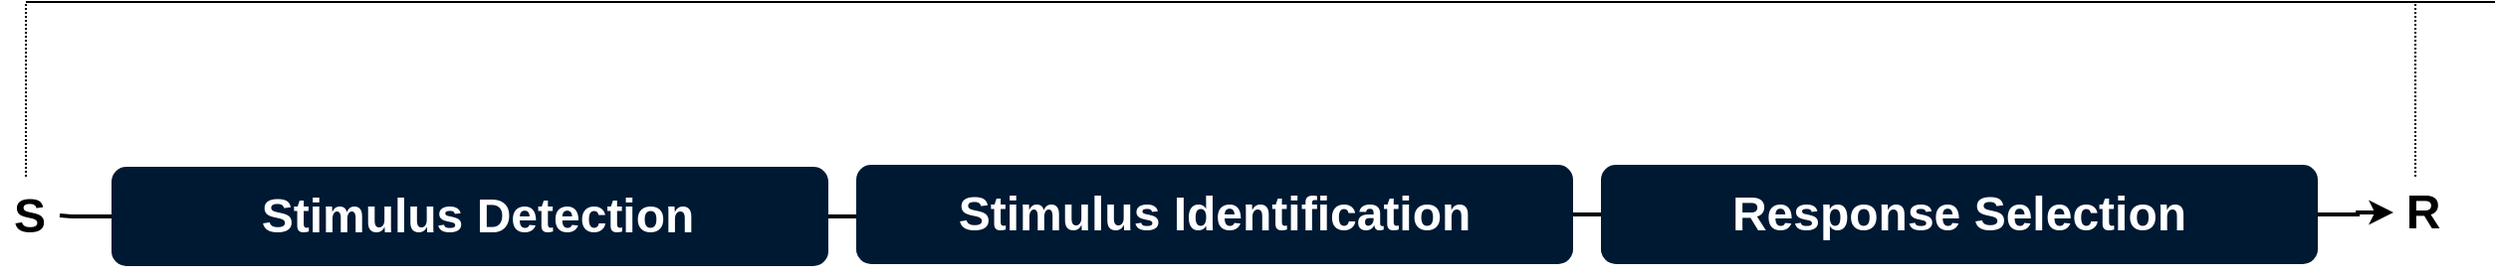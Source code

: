 <mxfile version="20.5.3" type="github">
  <diagram name="Page-1" id="12e1b939-464a-85fe-373e-61e167be1490">
    <mxGraphModel dx="2270" dy="1394" grid="1" gridSize="10" guides="1" tooltips="1" connect="1" arrows="1" fold="1" page="1" pageScale="1.5" pageWidth="1169" pageHeight="826" background="none" math="0" shadow="0">
      <root>
        <mxCell id="0" />
        <mxCell id="1" parent="0" />
        <mxCell id="Ryi-tnCGXTq1vItbzyFN-3" style="edgeStyle=orthogonalEdgeStyle;rounded=0;orthogonalLoop=1;jettySize=auto;html=1;strokeColor=default;strokeWidth=2;endArrow=none;endFill=0;startArrow=none;startFill=0;" edge="1" parent="1" source="60da8b9f42644d3a-31" target="Ryi-tnCGXTq1vItbzyFN-2">
          <mxGeometry relative="1" as="geometry" />
        </mxCell>
        <mxCell id="Ryi-tnCGXTq1vItbzyFN-6" style="edgeStyle=orthogonalEdgeStyle;rounded=0;orthogonalLoop=1;jettySize=auto;html=1;exitX=1;exitY=0.5;exitDx=0;exitDy=0;strokeColor=default;strokeWidth=2;fontSize=24;endArrow=none;endFill=0;" edge="1" parent="1" source="60da8b9f42644d3a-31" target="Ryi-tnCGXTq1vItbzyFN-5">
          <mxGeometry relative="1" as="geometry" />
        </mxCell>
        <mxCell id="60da8b9f42644d3a-31" value="" style="whiteSpace=wrap;html=1;rounded=1;shadow=0;strokeWidth=8;fontSize=20;align=center;fillColor=#001933;strokeColor=none;" parent="1" vertex="1">
          <mxGeometry x="173" y="195" width="360" height="50" as="geometry" />
        </mxCell>
        <mxCell id="60da8b9f42644d3a-32" value="Stimulus Detection" style="text;html=1;strokeColor=none;fillColor=none;align=center;verticalAlign=middle;whiteSpace=wrap;rounded=0;shadow=0;fontSize=24;fontColor=#FFFFFF;fontStyle=1" parent="1" vertex="1">
          <mxGeometry x="217" y="190" width="280" height="60" as="geometry" />
        </mxCell>
        <mxCell id="Ryi-tnCGXTq1vItbzyFN-2" value="&lt;font style=&quot;font-size: 24px;&quot;&gt;S&lt;/font&gt;" style="whiteSpace=wrap;html=1;rounded=1;shadow=0;strokeWidth=8;fontSize=24;align=center;fillColor=none;strokeColor=none;fontStyle=1" vertex="1" parent="1">
          <mxGeometry x="117" y="207" width="30" height="25" as="geometry" />
        </mxCell>
        <mxCell id="Ryi-tnCGXTq1vItbzyFN-9" style="edgeStyle=orthogonalEdgeStyle;rounded=0;orthogonalLoop=1;jettySize=auto;html=1;exitX=1;exitY=0.5;exitDx=0;exitDy=0;strokeColor=default;strokeWidth=2;fontSize=24;fontColor=#FFFFFF;endArrow=none;endFill=0;" edge="1" parent="1" source="Ryi-tnCGXTq1vItbzyFN-5" target="Ryi-tnCGXTq1vItbzyFN-8">
          <mxGeometry relative="1" as="geometry" />
        </mxCell>
        <mxCell id="Ryi-tnCGXTq1vItbzyFN-5" value="&lt;font style=&quot;font-size: 24px;&quot; color=&quot;#ffffff&quot;&gt;&lt;b&gt;Stimulus Identification&lt;/b&gt;&lt;/font&gt;" style="whiteSpace=wrap;html=1;rounded=1;shadow=0;strokeWidth=8;fontSize=20;align=center;fillColor=#001933;strokeColor=none;" vertex="1" parent="1">
          <mxGeometry x="547" y="194" width="360" height="50" as="geometry" />
        </mxCell>
        <mxCell id="Ryi-tnCGXTq1vItbzyFN-11" style="edgeStyle=orthogonalEdgeStyle;rounded=0;orthogonalLoop=1;jettySize=auto;html=1;exitX=1;exitY=0.5;exitDx=0;exitDy=0;strokeColor=default;strokeWidth=2;fontSize=24;fontColor=#FFFFFF;" edge="1" parent="1" source="Ryi-tnCGXTq1vItbzyFN-8" target="Ryi-tnCGXTq1vItbzyFN-10">
          <mxGeometry relative="1" as="geometry" />
        </mxCell>
        <mxCell id="Ryi-tnCGXTq1vItbzyFN-8" value="&lt;font style=&quot;font-size: 24px;&quot; color=&quot;#ffffff&quot;&gt;&lt;b&gt;Response Selection&lt;/b&gt;&lt;/font&gt;" style="whiteSpace=wrap;html=1;rounded=1;shadow=0;strokeWidth=8;fontSize=20;align=center;fillColor=#001933;strokeColor=none;fontColor=#FFFFFF;" vertex="1" parent="1">
          <mxGeometry x="921" y="194" width="360" height="50" as="geometry" />
        </mxCell>
        <mxCell id="Ryi-tnCGXTq1vItbzyFN-10" value="&lt;font style=&quot;font-size: 24px;&quot;&gt;&lt;b&gt;R&lt;/b&gt;&lt;/font&gt;" style="whiteSpace=wrap;html=1;rounded=1;shadow=0;strokeWidth=8;fontSize=20;align=center;fillColor=none;strokeColor=none;fontColor=#000000;" vertex="1" parent="1">
          <mxGeometry x="1319" y="205" width="30" height="26" as="geometry" />
        </mxCell>
        <mxCell id="Ryi-tnCGXTq1vItbzyFN-13" value="" style="edgeStyle=none;orthogonalLoop=1;jettySize=auto;html=1;rounded=0;strokeColor=default;strokeWidth=1;fontSize=24;fontColor=#000000;startArrow=none;startFill=0;endArrow=none;endFill=0;" edge="1" parent="1">
          <mxGeometry width="80" relative="1" as="geometry">
            <mxPoint x="130.0" y="112" as="sourcePoint" />
            <mxPoint x="1370" y="112" as="targetPoint" />
            <Array as="points" />
          </mxGeometry>
        </mxCell>
        <mxCell id="Ryi-tnCGXTq1vItbzyFN-15" value="" style="edgeStyle=none;orthogonalLoop=1;jettySize=auto;html=1;rounded=0;strokeColor=default;strokeWidth=1;fontSize=24;fontColor=#000000;startArrow=none;startFill=0;endArrow=none;endFill=0;dashed=1;dashPattern=1 1;" edge="1" parent="1">
          <mxGeometry width="80" relative="1" as="geometry">
            <mxPoint x="130" y="200" as="sourcePoint" />
            <mxPoint x="130" y="112" as="targetPoint" />
            <Array as="points" />
          </mxGeometry>
        </mxCell>
        <mxCell id="Ryi-tnCGXTq1vItbzyFN-17" value="" style="edgeStyle=none;orthogonalLoop=1;jettySize=auto;html=1;rounded=0;strokeColor=default;strokeWidth=1;fontSize=24;fontColor=#000000;startArrow=none;startFill=0;endArrow=none;endFill=0;dashed=1;dashPattern=1 1;" edge="1" parent="1">
          <mxGeometry width="80" relative="1" as="geometry">
            <mxPoint x="1330" y="200" as="sourcePoint" />
            <mxPoint x="1330" y="112" as="targetPoint" />
            <Array as="points" />
          </mxGeometry>
        </mxCell>
      </root>
    </mxGraphModel>
  </diagram>
</mxfile>

